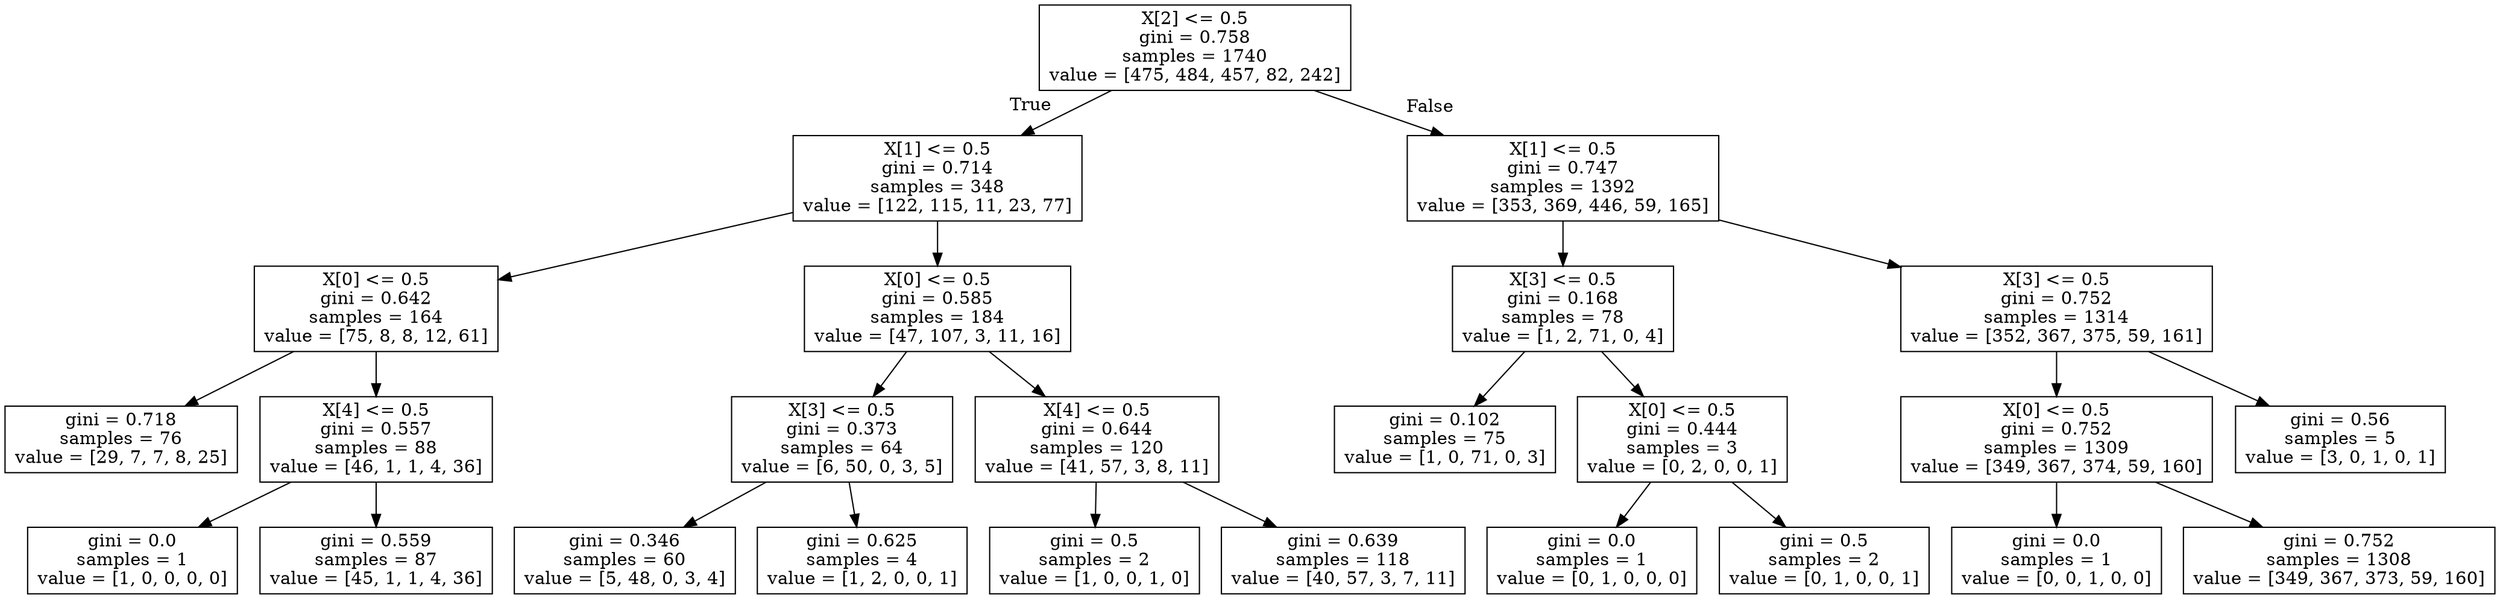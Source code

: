 digraph Tree {
node [shape=box] ;
0 [label="X[2] <= 0.5\ngini = 0.758\nsamples = 1740\nvalue = [475, 484, 457, 82, 242]"] ;
1 [label="X[1] <= 0.5\ngini = 0.714\nsamples = 348\nvalue = [122, 115, 11, 23, 77]"] ;
0 -> 1 [labeldistance=2.5, labelangle=45, headlabel="True"] ;
2 [label="X[0] <= 0.5\ngini = 0.642\nsamples = 164\nvalue = [75, 8, 8, 12, 61]"] ;
1 -> 2 ;
3 [label="gini = 0.718\nsamples = 76\nvalue = [29, 7, 7, 8, 25]"] ;
2 -> 3 ;
4 [label="X[4] <= 0.5\ngini = 0.557\nsamples = 88\nvalue = [46, 1, 1, 4, 36]"] ;
2 -> 4 ;
5 [label="gini = 0.0\nsamples = 1\nvalue = [1, 0, 0, 0, 0]"] ;
4 -> 5 ;
6 [label="gini = 0.559\nsamples = 87\nvalue = [45, 1, 1, 4, 36]"] ;
4 -> 6 ;
7 [label="X[0] <= 0.5\ngini = 0.585\nsamples = 184\nvalue = [47, 107, 3, 11, 16]"] ;
1 -> 7 ;
8 [label="X[3] <= 0.5\ngini = 0.373\nsamples = 64\nvalue = [6, 50, 0, 3, 5]"] ;
7 -> 8 ;
9 [label="gini = 0.346\nsamples = 60\nvalue = [5, 48, 0, 3, 4]"] ;
8 -> 9 ;
10 [label="gini = 0.625\nsamples = 4\nvalue = [1, 2, 0, 0, 1]"] ;
8 -> 10 ;
11 [label="X[4] <= 0.5\ngini = 0.644\nsamples = 120\nvalue = [41, 57, 3, 8, 11]"] ;
7 -> 11 ;
12 [label="gini = 0.5\nsamples = 2\nvalue = [1, 0, 0, 1, 0]"] ;
11 -> 12 ;
13 [label="gini = 0.639\nsamples = 118\nvalue = [40, 57, 3, 7, 11]"] ;
11 -> 13 ;
14 [label="X[1] <= 0.5\ngini = 0.747\nsamples = 1392\nvalue = [353, 369, 446, 59, 165]"] ;
0 -> 14 [labeldistance=2.5, labelangle=-45, headlabel="False"] ;
15 [label="X[3] <= 0.5\ngini = 0.168\nsamples = 78\nvalue = [1, 2, 71, 0, 4]"] ;
14 -> 15 ;
16 [label="gini = 0.102\nsamples = 75\nvalue = [1, 0, 71, 0, 3]"] ;
15 -> 16 ;
17 [label="X[0] <= 0.5\ngini = 0.444\nsamples = 3\nvalue = [0, 2, 0, 0, 1]"] ;
15 -> 17 ;
18 [label="gini = 0.0\nsamples = 1\nvalue = [0, 1, 0, 0, 0]"] ;
17 -> 18 ;
19 [label="gini = 0.5\nsamples = 2\nvalue = [0, 1, 0, 0, 1]"] ;
17 -> 19 ;
20 [label="X[3] <= 0.5\ngini = 0.752\nsamples = 1314\nvalue = [352, 367, 375, 59, 161]"] ;
14 -> 20 ;
21 [label="X[0] <= 0.5\ngini = 0.752\nsamples = 1309\nvalue = [349, 367, 374, 59, 160]"] ;
20 -> 21 ;
22 [label="gini = 0.0\nsamples = 1\nvalue = [0, 0, 1, 0, 0]"] ;
21 -> 22 ;
23 [label="gini = 0.752\nsamples = 1308\nvalue = [349, 367, 373, 59, 160]"] ;
21 -> 23 ;
24 [label="gini = 0.56\nsamples = 5\nvalue = [3, 0, 1, 0, 1]"] ;
20 -> 24 ;
}
